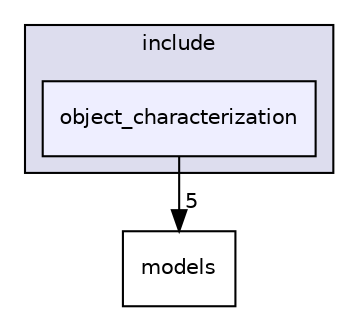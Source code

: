 digraph "include/object_characterization" {
  compound=true
  node [ fontsize="10", fontname="Helvetica"];
  edge [ labelfontsize="10", labelfontname="Helvetica"];
  subgraph clusterdir_d44c64559bbebec7f509842c48db8b23 {
    graph [ bgcolor="#ddddee", pencolor="black", label="include" fontname="Helvetica", fontsize="10", URL="dir_d44c64559bbebec7f509842c48db8b23.html"]
  dir_e6a46eaf5f0c8c3e11609743177702c5 [shape=box, label="object_characterization", style="filled", fillcolor="#eeeeff", pencolor="black", URL="dir_e6a46eaf5f0c8c3e11609743177702c5.html"];
  }
  dir_828b612f8450ccb3091aade92090c8e3 [shape=box label="models" URL="dir_828b612f8450ccb3091aade92090c8e3.html"];
  dir_e6a46eaf5f0c8c3e11609743177702c5->dir_828b612f8450ccb3091aade92090c8e3 [headlabel="5", labeldistance=1.5 headhref="dir_000005_000004.html"];
}
